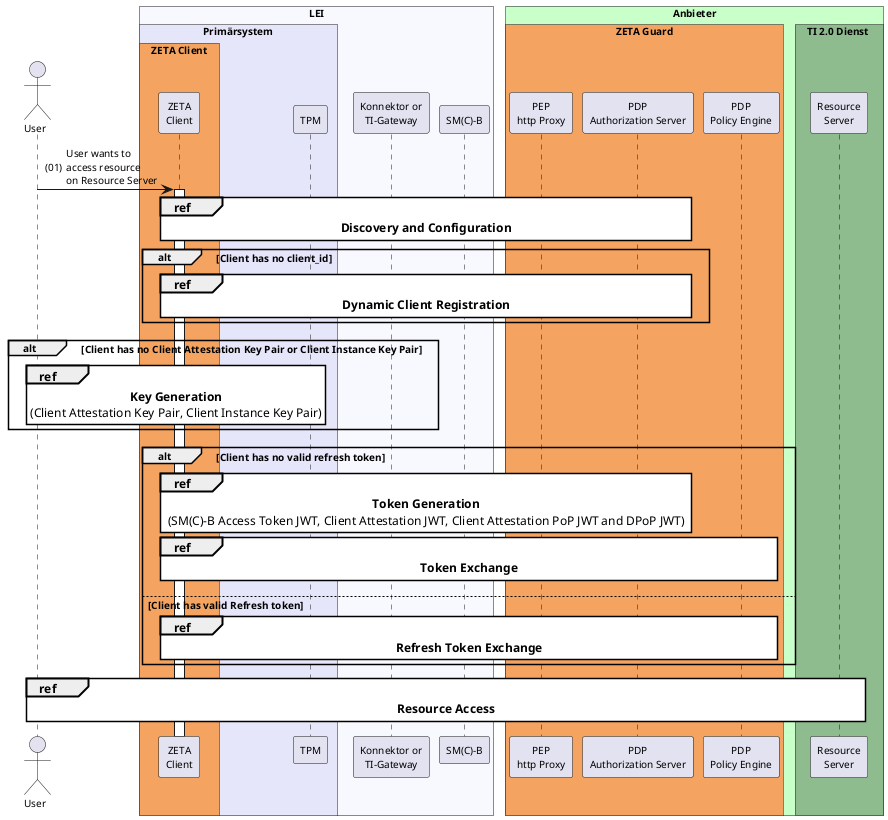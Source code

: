 @startuml "SM-B-Auth-token-exchange"
autonumber "(00)"
skinparam defaultFontSize 10
skinparam defaultFontName Helvetica
skinparam DefaultMonospacedFontName Courier
skinparam lengthAdjust none
skinparam sequenceReferenceBackgroundColor White
skinparam SequenceReferenceFontSize 12
/'skinparam SequenceReferenceFontStyle bold
'/


!pragma teoz true

Actor User
box "LEI" #GhostWhite
  box "Primärsystem" #Lavender
    box "ZETA Client" #SandyBrown
      participant Client as "ZETA\nClient"
    end box
    participant TPM as "TPM"
  end box
  participant Konnektor as "Konnektor or\nTI-Gateway"
  participant SMB as "SM(C)-B"
end box

box "Anbieter" #TECHNOLOGY
  box "ZETA Guard" #SandyBrown
    participant HP as "PEP\nhttp Proxy"
    participant AuthS as "PDP\nAuthorization Server" 
    participant PE as "PDP\nPolicy Engine"
  end box
    box TI 2.0 Dienst #DarkSeaGreen
      participant RS as "Resource\nServer"
    end box
end box

User -> Client: User wants to\naccess resource\non Resource Server
activate Client

ref over Client, HP, AuthS: **Discovery and Configuration**
alt Client has no client_id
    ref over Client, AuthS: **Dynamic Client Registration**
end

alt Client has no Client Attestation Key Pair or Client Instance Key Pair
    ref over User, Client, TPM
        **Key Generation**
        (Client Attestation Key Pair, Client Instance Key Pair)
    end ref
end

alt Client has no valid refresh token
    ref over Client, TPM, Konnektor, SMB, AuthS
        **Token Generation**
        (SM(C)-B Access Token JWT, Client Attestation JWT, Client Attestation PoP JWT and DPoP JWT)
    end ref
    ref over Client, AuthS, PE: **Token Exchange**
else Client has valid Refresh token
    ref over Client, AuthS, PE: **Refresh Token Exchange**
end

ref over User, Client, HP, RS: **Resource Access**

@enduml